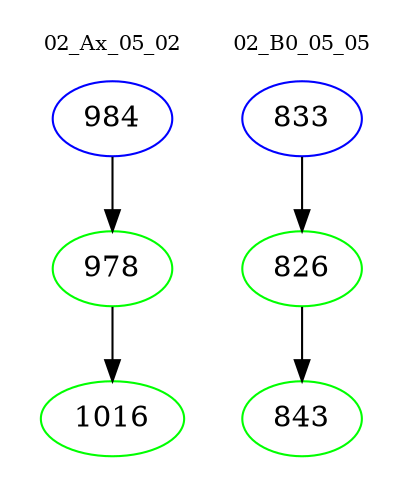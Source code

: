 digraph{
subgraph cluster_0 {
color = white
label = "02_Ax_05_02";
fontsize=10;
T0_984 [label="984", color="blue"]
T0_984 -> T0_978 [color="black"]
T0_978 [label="978", color="green"]
T0_978 -> T0_1016 [color="black"]
T0_1016 [label="1016", color="green"]
}
subgraph cluster_1 {
color = white
label = "02_B0_05_05";
fontsize=10;
T1_833 [label="833", color="blue"]
T1_833 -> T1_826 [color="black"]
T1_826 [label="826", color="green"]
T1_826 -> T1_843 [color="black"]
T1_843 [label="843", color="green"]
}
}
